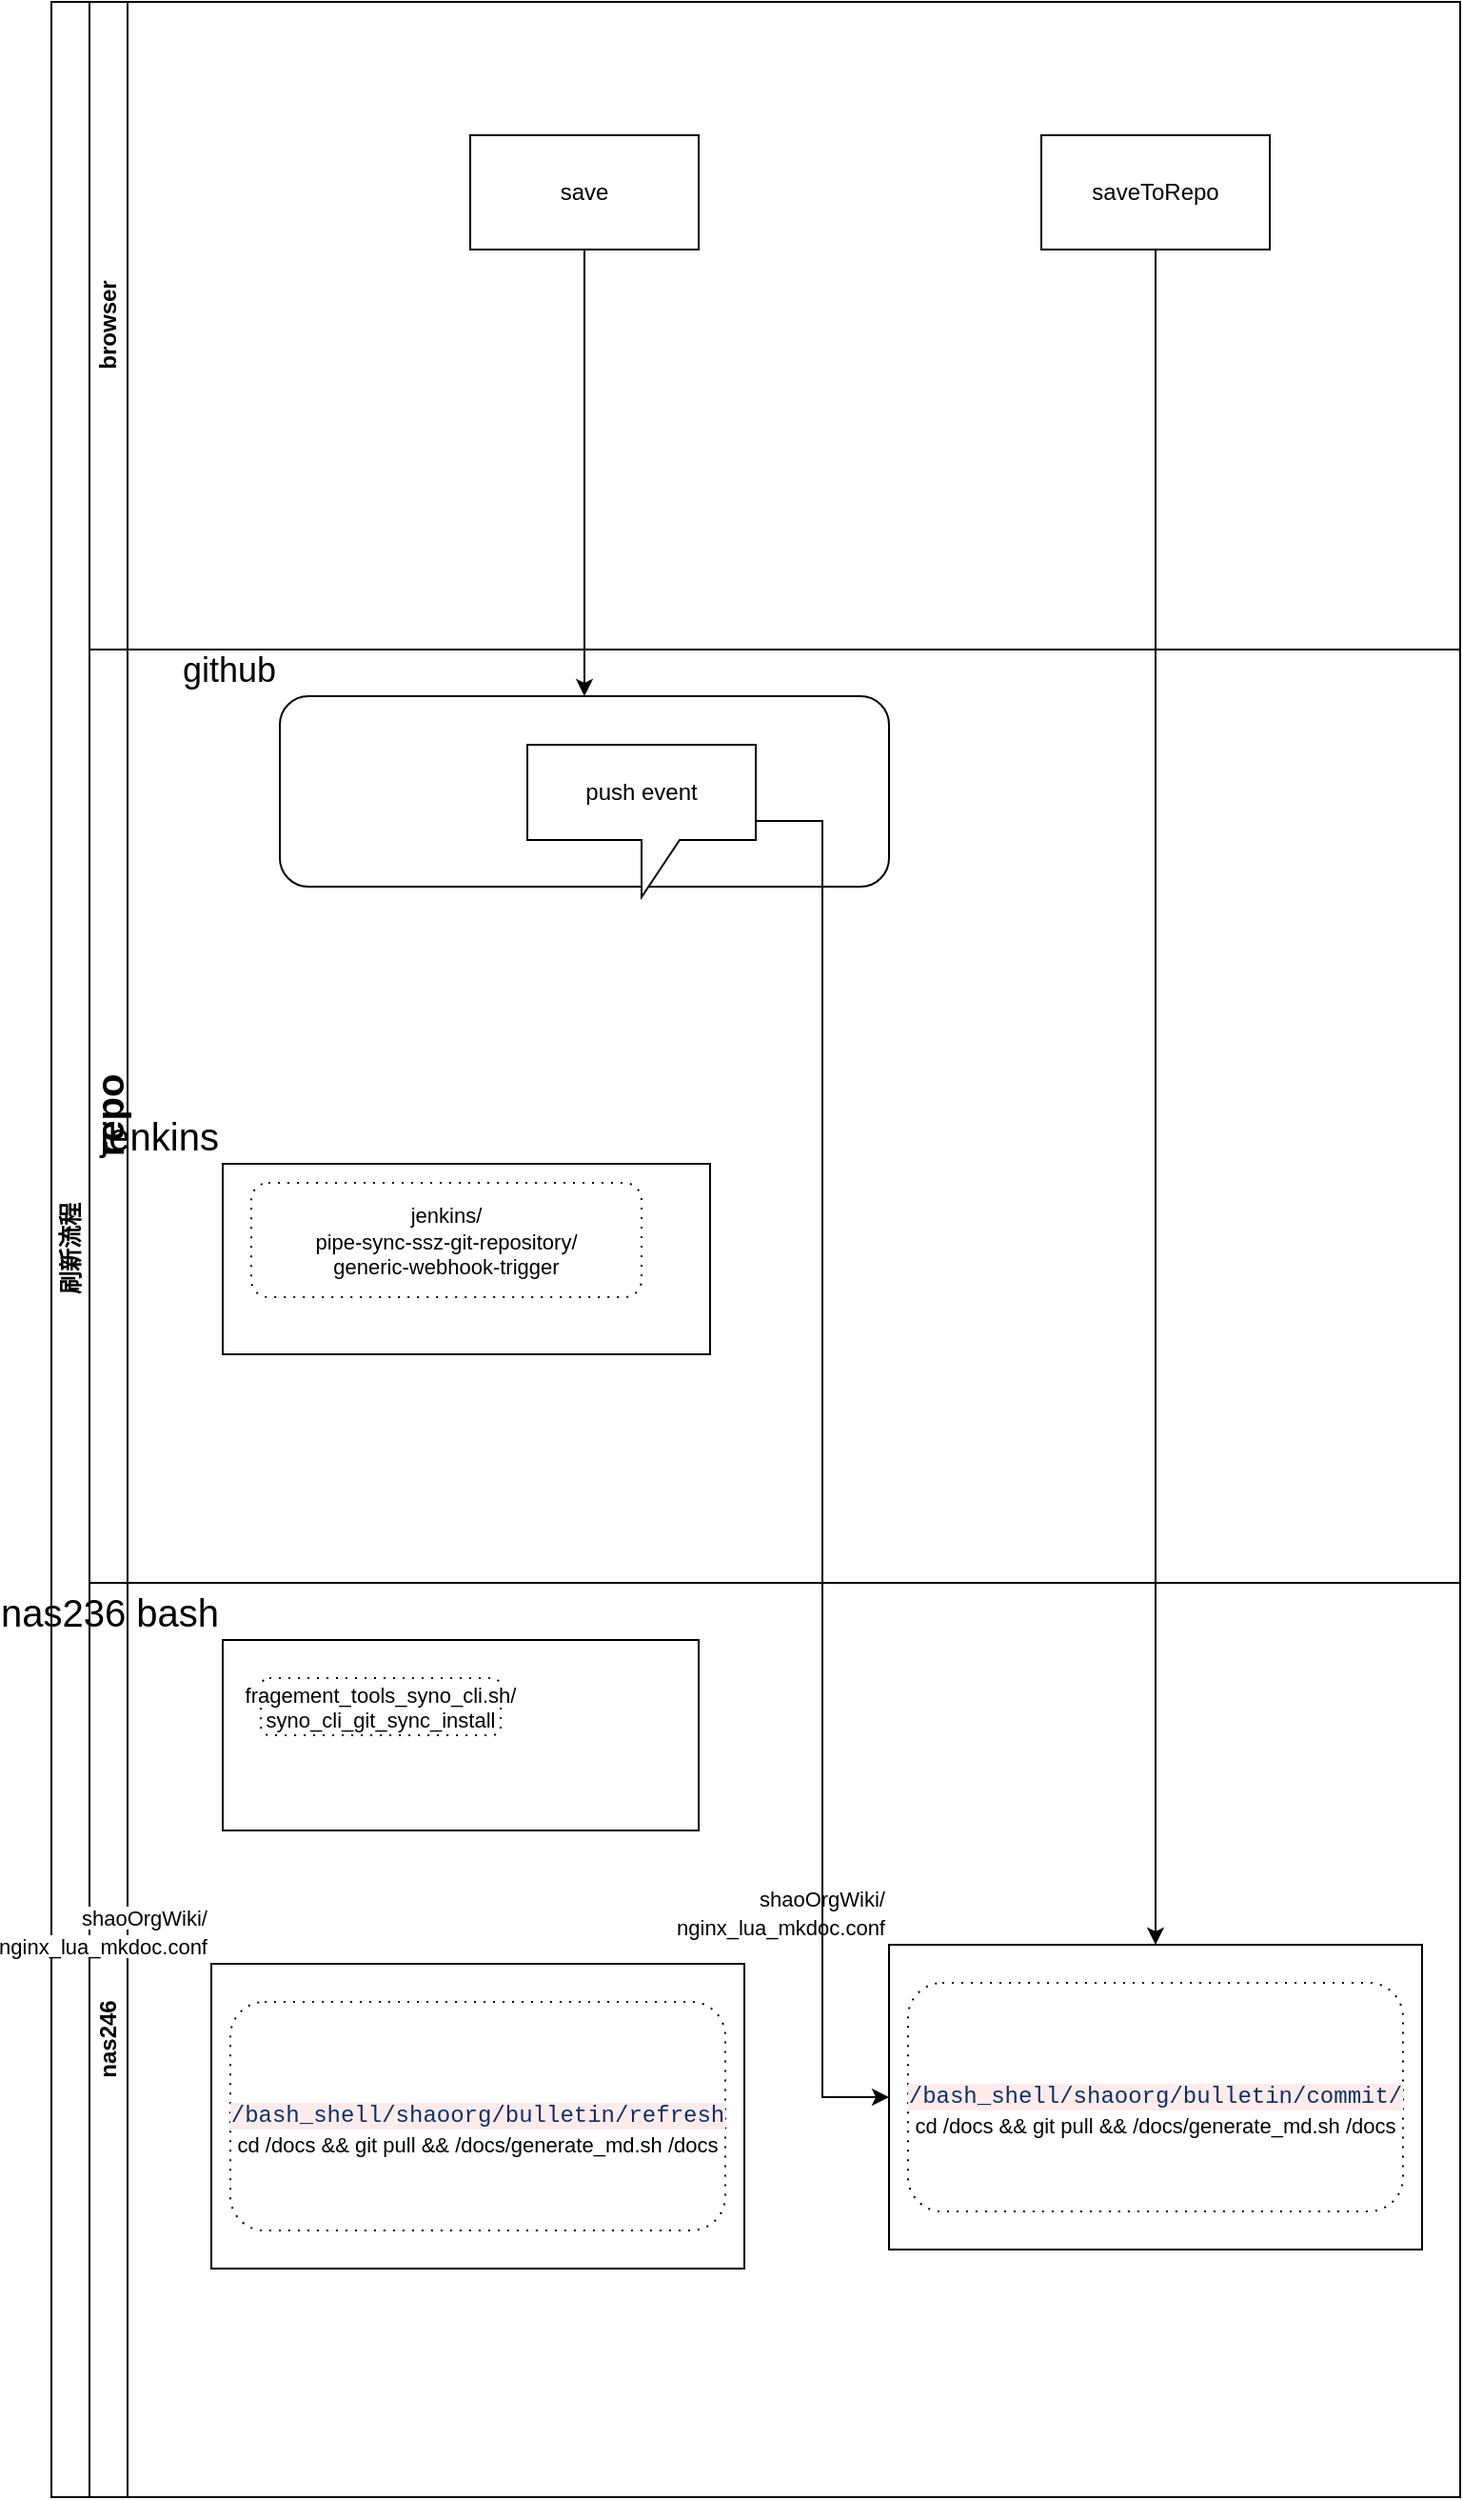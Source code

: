 <mxfile version="24.7.17">
  <diagram id="prtHgNgQTEPvFCAcTncT" name="Page-1">
    <mxGraphModel dx="2074" dy="1042" grid="1" gridSize="10" guides="1" tooltips="1" connect="1" arrows="1" fold="1" page="1" pageScale="1" pageWidth="827" pageHeight="1169" math="0" shadow="0">
      <root>
        <mxCell id="0" />
        <mxCell id="1" parent="0" />
        <mxCell id="dNxyNK7c78bLwvsdeMH5-19" value="刷新流程" style="swimlane;html=1;childLayout=stackLayout;resizeParent=1;resizeParentMax=0;horizontal=0;startSize=20;horizontalStack=0;" parent="1" vertex="1">
          <mxGeometry x="50" y="120" width="740" height="1310" as="geometry" />
        </mxCell>
        <mxCell id="dNxyNK7c78bLwvsdeMH5-20" value="browser" style="swimlane;html=1;startSize=20;horizontal=0;" parent="dNxyNK7c78bLwvsdeMH5-19" vertex="1">
          <mxGeometry x="20" width="720" height="340" as="geometry" />
        </mxCell>
        <mxCell id="wITlb7fnW3Wly0T3jRTa-4" value="save" style="rounded=0;whiteSpace=wrap;html=1;" vertex="1" parent="dNxyNK7c78bLwvsdeMH5-20">
          <mxGeometry x="200" y="70" width="120" height="60" as="geometry" />
        </mxCell>
        <mxCell id="wITlb7fnW3Wly0T3jRTa-5" value="saveToRepo" style="rounded=0;whiteSpace=wrap;html=1;" vertex="1" parent="dNxyNK7c78bLwvsdeMH5-20">
          <mxGeometry x="500" y="70" width="120" height="60" as="geometry" />
        </mxCell>
        <mxCell id="dNxyNK7c78bLwvsdeMH5-21" value="repo" style="swimlane;html=1;startSize=20;horizontal=0;fontSize=20;" parent="dNxyNK7c78bLwvsdeMH5-19" vertex="1">
          <mxGeometry x="20" y="340" width="720" height="490" as="geometry" />
        </mxCell>
        <mxCell id="wITlb7fnW3Wly0T3jRTa-24" value="" style="group" vertex="1" connectable="0" parent="dNxyNK7c78bLwvsdeMH5-21">
          <mxGeometry x="70" y="270" width="256" height="100" as="geometry" />
        </mxCell>
        <mxCell id="wITlb7fnW3Wly0T3jRTa-19" value="jenkins" style="rounded=0;whiteSpace=wrap;html=1;labelPosition=left;verticalLabelPosition=top;align=right;verticalAlign=bottom;fontSize=20;" vertex="1" parent="wITlb7fnW3Wly0T3jRTa-24">
          <mxGeometry width="256" height="100" as="geometry" />
        </mxCell>
        <mxCell id="wITlb7fnW3Wly0T3jRTa-23" value="&lt;span style=&quot;font-size: 11px; text-wrap-mode: nowrap; background-color: rgb(255, 255, 255);&quot;&gt;jenkins/&lt;/span&gt;&lt;div style=&quot;font-size: 11px; text-wrap-mode: nowrap;&quot;&gt;pipe-sync-ssz-git-repository/&lt;/div&gt;&lt;div style=&quot;font-size: 11px; text-wrap-mode: nowrap;&quot;&gt;generic-webhook-trigger&lt;/div&gt;" style="rounded=1;whiteSpace=wrap;html=1;dashed=1;dashPattern=1 4;" vertex="1" parent="wITlb7fnW3Wly0T3jRTa-24">
          <mxGeometry x="15" y="10" width="205" height="60" as="geometry" />
        </mxCell>
        <mxCell id="wITlb7fnW3Wly0T3jRTa-25" value="" style="group" vertex="1" connectable="0" parent="dNxyNK7c78bLwvsdeMH5-21">
          <mxGeometry x="100" y="24.5" width="320" height="105.5" as="geometry" />
        </mxCell>
        <mxCell id="wITlb7fnW3Wly0T3jRTa-2" value="github" style="rounded=1;whiteSpace=wrap;html=1;labelPosition=left;verticalLabelPosition=top;align=right;verticalAlign=bottom;fontSize=18;" vertex="1" parent="wITlb7fnW3Wly0T3jRTa-25">
          <mxGeometry width="320" height="100" as="geometry" />
        </mxCell>
        <mxCell id="wITlb7fnW3Wly0T3jRTa-3" value="push event" style="shape=callout;whiteSpace=wrap;html=1;perimeter=calloutPerimeter;" vertex="1" parent="wITlb7fnW3Wly0T3jRTa-25">
          <mxGeometry x="130" y="25.5" width="120" height="80" as="geometry" />
        </mxCell>
        <mxCell id="dNxyNK7c78bLwvsdeMH5-22" value="nas246" style="swimlane;html=1;startSize=20;horizontal=0;" parent="dNxyNK7c78bLwvsdeMH5-19" vertex="1">
          <mxGeometry x="20" y="830" width="720" height="480" as="geometry" />
        </mxCell>
        <mxCell id="wITlb7fnW3Wly0T3jRTa-22" value="" style="group" vertex="1" connectable="0" parent="dNxyNK7c78bLwvsdeMH5-22">
          <mxGeometry x="70" y="30" width="250" height="100" as="geometry" />
        </mxCell>
        <mxCell id="wITlb7fnW3Wly0T3jRTa-20" value="nas236 bash" style="rounded=0;whiteSpace=wrap;html=1;labelPosition=left;verticalLabelPosition=top;align=right;verticalAlign=bottom;fontSize=20;movable=1;resizable=1;rotatable=1;deletable=1;editable=1;locked=0;connectable=1;" vertex="1" parent="wITlb7fnW3Wly0T3jRTa-22">
          <mxGeometry width="250" height="100" as="geometry" />
        </mxCell>
        <mxCell id="wITlb7fnW3Wly0T3jRTa-21" value="&lt;span style=&quot;font-size: 11px; text-wrap-mode: nowrap; background-color: rgb(255, 255, 255);&quot;&gt;fragement_tools_syno_cli.sh/&lt;/span&gt;&lt;div style=&quot;font-size: 11px; text-wrap-mode: nowrap;&quot;&gt;syno_cli_git_sync_install&lt;/div&gt;" style="rounded=1;whiteSpace=wrap;html=1;strokeColor=default;dashed=1;dashPattern=1 4;" vertex="1" parent="wITlb7fnW3Wly0T3jRTa-22">
          <mxGeometry x="20" y="20" width="126" height="30" as="geometry" />
        </mxCell>
        <mxCell id="wITlb7fnW3Wly0T3jRTa-28" value="" style="group" vertex="1" connectable="0" parent="dNxyNK7c78bLwvsdeMH5-22">
          <mxGeometry x="420" y="190" width="280" height="160" as="geometry" />
        </mxCell>
        <mxCell id="wITlb7fnW3Wly0T3jRTa-1" value="&lt;span style=&quot;font-size: 11px; text-align: center; text-wrap-mode: nowrap; background-color: rgb(255, 255, 255);&quot;&gt;shaoOrgWiki/&lt;/span&gt;&lt;div&gt;&lt;span style=&quot;font-size: 11px; text-align: center; text-wrap-mode: nowrap; background-color: rgb(255, 255, 255);&quot;&gt;nginx_lua_mkdoc.conf&lt;/span&gt;&lt;/div&gt;" style="rounded=0;whiteSpace=wrap;html=1;labelPosition=left;verticalLabelPosition=top;align=right;verticalAlign=bottom;" vertex="1" parent="wITlb7fnW3Wly0T3jRTa-28">
          <mxGeometry width="280" height="160" as="geometry" />
        </mxCell>
        <mxCell id="wITlb7fnW3Wly0T3jRTa-26" value="&lt;br&gt;&lt;div&gt;&lt;span style=&quot;color: rgb(10, 48, 105); font-family: ui-monospace, SFMono-Regular, &amp;quot;SF Mono&amp;quot;, Menlo, Consolas, &amp;quot;Liberation Mono&amp;quot;, monospace; text-align: start; white-space-collapse: preserve; background-color: rgb(255, 235, 233);&quot;&gt;/bash_shell/shaoorg/bulletin/commit/&lt;/span&gt;&lt;/div&gt;&lt;div&gt;&lt;span style=&quot;font-size: 11px; text-wrap-mode: nowrap; background-color: rgb(255, 255, 255);&quot;&gt;cd /docs &amp;amp;&amp;amp; git pull &amp;amp;&amp;amp; /docs/generate_md.sh /docs&lt;/span&gt;&lt;span style=&quot;color: rgb(10, 48, 105); font-family: ui-monospace, SFMono-Regular, &amp;quot;SF Mono&amp;quot;, Menlo, Consolas, &amp;quot;Liberation Mono&amp;quot;, monospace; text-align: start; white-space-collapse: preserve; background-color: rgb(255, 235, 233);&quot;&gt;&lt;/span&gt;&lt;/div&gt;" style="rounded=1;whiteSpace=wrap;html=1;dashed=1;dashPattern=1 4;" vertex="1" parent="wITlb7fnW3Wly0T3jRTa-28">
          <mxGeometry x="10" y="20" width="260" height="120" as="geometry" />
        </mxCell>
        <mxCell id="wITlb7fnW3Wly0T3jRTa-29" value="" style="group" vertex="1" connectable="0" parent="dNxyNK7c78bLwvsdeMH5-22">
          <mxGeometry x="64" y="200" width="280" height="160" as="geometry" />
        </mxCell>
        <mxCell id="wITlb7fnW3Wly0T3jRTa-30" value="&lt;span style=&quot;font-size: 11px; text-align: center; text-wrap-mode: nowrap; background-color: rgb(255, 255, 255);&quot;&gt;shaoOrgWiki/&lt;/span&gt;&lt;div&gt;&lt;span style=&quot;font-size: 11px; text-align: center; text-wrap-mode: nowrap; background-color: rgb(255, 255, 255);&quot;&gt;nginx_lua_mkdoc.conf&lt;/span&gt;&lt;/div&gt;" style="rounded=0;whiteSpace=wrap;html=1;labelPosition=left;verticalLabelPosition=top;align=right;verticalAlign=bottom;" vertex="1" parent="wITlb7fnW3Wly0T3jRTa-29">
          <mxGeometry width="280" height="160" as="geometry" />
        </mxCell>
        <mxCell id="wITlb7fnW3Wly0T3jRTa-31" value="&lt;br&gt;&lt;div&gt;&lt;span style=&quot;color: rgb(10, 48, 105); font-family: ui-monospace, SFMono-Regular, &amp;quot;SF Mono&amp;quot;, Menlo, Consolas, &amp;quot;Liberation Mono&amp;quot;, monospace; text-align: start; white-space-collapse: preserve; background-color: rgb(255, 235, 233);&quot;&gt;/bash_shell/shaoorg/bulletin/refresh&lt;/span&gt;&lt;/div&gt;&lt;div&gt;&lt;span style=&quot;font-size: 11px; text-wrap-mode: nowrap; background-color: rgb(255, 255, 255);&quot;&gt;cd /docs &amp;amp;&amp;amp; git pull &amp;amp;&amp;amp; /docs/generate_md.sh /docs&lt;/span&gt;&lt;span style=&quot;color: rgb(10, 48, 105); font-family: ui-monospace, SFMono-Regular, &amp;quot;SF Mono&amp;quot;, Menlo, Consolas, &amp;quot;Liberation Mono&amp;quot;, monospace; text-align: start; white-space-collapse: preserve; background-color: rgb(255, 235, 233);&quot;&gt;&lt;/span&gt;&lt;/div&gt;" style="rounded=1;whiteSpace=wrap;html=1;dashed=1;dashPattern=1 4;" vertex="1" parent="wITlb7fnW3Wly0T3jRTa-29">
          <mxGeometry x="10" y="20" width="260" height="120" as="geometry" />
        </mxCell>
        <mxCell id="wITlb7fnW3Wly0T3jRTa-7" style="edgeStyle=orthogonalEdgeStyle;rounded=0;orthogonalLoop=1;jettySize=auto;html=1;" edge="1" parent="dNxyNK7c78bLwvsdeMH5-19" source="wITlb7fnW3Wly0T3jRTa-5" target="wITlb7fnW3Wly0T3jRTa-1">
          <mxGeometry relative="1" as="geometry" />
        </mxCell>
        <mxCell id="wITlb7fnW3Wly0T3jRTa-9" style="edgeStyle=orthogonalEdgeStyle;rounded=0;orthogonalLoop=1;jettySize=auto;html=1;entryX=0;entryY=0.5;entryDx=0;entryDy=0;" edge="1" parent="dNxyNK7c78bLwvsdeMH5-19" source="wITlb7fnW3Wly0T3jRTa-3" target="wITlb7fnW3Wly0T3jRTa-1">
          <mxGeometry relative="1" as="geometry" />
        </mxCell>
        <mxCell id="wITlb7fnW3Wly0T3jRTa-32" style="edgeStyle=orthogonalEdgeStyle;rounded=0;orthogonalLoop=1;jettySize=auto;html=1;" edge="1" parent="dNxyNK7c78bLwvsdeMH5-19" source="wITlb7fnW3Wly0T3jRTa-4" target="wITlb7fnW3Wly0T3jRTa-2">
          <mxGeometry relative="1" as="geometry" />
        </mxCell>
      </root>
    </mxGraphModel>
  </diagram>
</mxfile>
